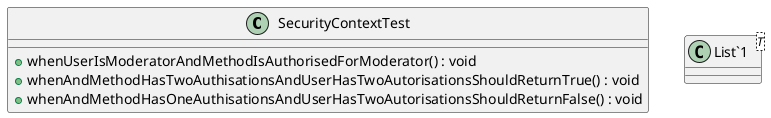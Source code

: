 @startuml
class SecurityContextTest {
    + whenUserIsModeratorAndMethodIsAuthorisedForModerator() : void
    + whenAndMethodHasTwoAuthisationsAndUserHasTwoAutorisationsShouldReturnTrue() : void
    + whenAndMethodHasOneAuthisationsAndUserHasTwoAutorisationsShouldReturnFalse() : void
}
class "List`1"<T> {
}
@enduml
